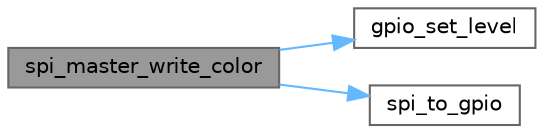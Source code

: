 digraph "spi_master_write_color"
{
 // LATEX_PDF_SIZE
  bgcolor="transparent";
  edge [fontname=Helvetica,fontsize=10,labelfontname=Helvetica,labelfontsize=10];
  node [fontname=Helvetica,fontsize=10,shape=box,height=0.2,width=0.4];
  rankdir="LR";
  Node1 [id="Node000001",label="spi_master_write_color",height=0.2,width=0.4,color="gray40", fillcolor="grey60", style="filled", fontcolor="black",tooltip=" "];
  Node1 -> Node2 [id="edge1_Node000001_Node000002",color="steelblue1",style="solid",tooltip=" "];
  Node2 [id="Node000002",label="gpio_set_level",height=0.2,width=0.4,color="grey40", fillcolor="white", style="filled",URL="$empty-library_2gpio_8c.html#ad5a42b84617ecc1b6af7d36ac2d0bea4",tooltip=" "];
  Node1 -> Node3 [id="edge2_Node000001_Node000003",color="steelblue1",style="solid",tooltip=" "];
  Node3 [id="Node000003",label="spi_to_gpio",height=0.2,width=0.4,color="grey40", fillcolor="white", style="filled",URL="$display_8c.html#a2e84550a5ec7d45e5253d8e82523fe31",tooltip=" "];
}
